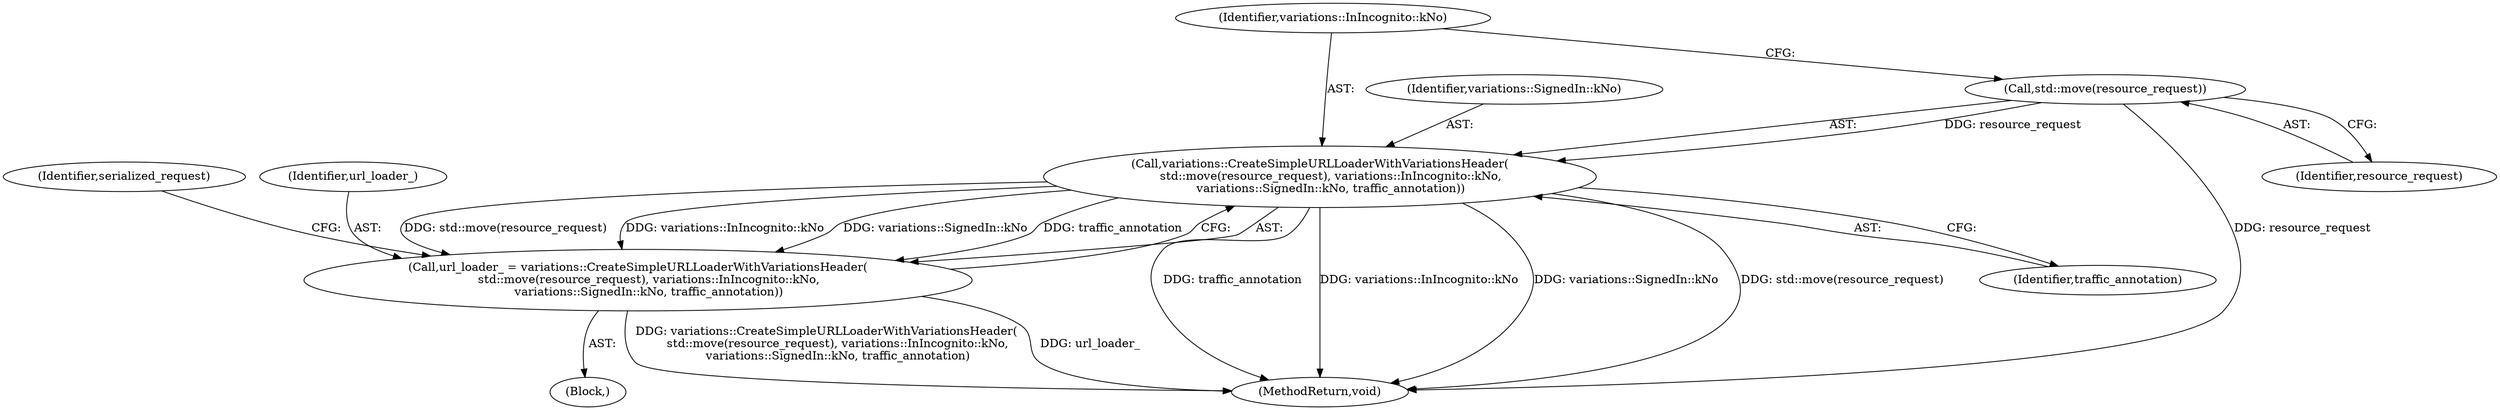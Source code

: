 digraph "0_Chrome_69b4b9ef7455753b12c3efe4eec71647e6fb1da1_5@API" {
"1000184" [label="(Call,std::move(resource_request))"];
"1000183" [label="(Call,variations::CreateSimpleURLLoaderWithVariationsHeader(\n      std::move(resource_request), variations::InIncognito::kNo,\n      variations::SignedIn::kNo, traffic_annotation))"];
"1000181" [label="(Call,url_loader_ = variations::CreateSimpleURLLoaderWithVariationsHeader(\n      std::move(resource_request), variations::InIncognito::kNo,\n      variations::SignedIn::kNo, traffic_annotation))"];
"1000181" [label="(Call,url_loader_ = variations::CreateSimpleURLLoaderWithVariationsHeader(\n      std::move(resource_request), variations::InIncognito::kNo,\n      variations::SignedIn::kNo, traffic_annotation))"];
"1000186" [label="(Identifier,variations::InIncognito::kNo)"];
"1000101" [label="(Block,)"];
"1000190" [label="(Identifier,serialized_request)"];
"1000184" [label="(Call,std::move(resource_request))"];
"1000185" [label="(Identifier,resource_request)"];
"1000206" [label="(MethodReturn,void)"];
"1000183" [label="(Call,variations::CreateSimpleURLLoaderWithVariationsHeader(\n      std::move(resource_request), variations::InIncognito::kNo,\n      variations::SignedIn::kNo, traffic_annotation))"];
"1000182" [label="(Identifier,url_loader_)"];
"1000188" [label="(Identifier,traffic_annotation)"];
"1000187" [label="(Identifier,variations::SignedIn::kNo)"];
"1000184" -> "1000183"  [label="AST: "];
"1000184" -> "1000185"  [label="CFG: "];
"1000185" -> "1000184"  [label="AST: "];
"1000186" -> "1000184"  [label="CFG: "];
"1000184" -> "1000206"  [label="DDG: resource_request"];
"1000184" -> "1000183"  [label="DDG: resource_request"];
"1000183" -> "1000181"  [label="AST: "];
"1000183" -> "1000188"  [label="CFG: "];
"1000186" -> "1000183"  [label="AST: "];
"1000187" -> "1000183"  [label="AST: "];
"1000188" -> "1000183"  [label="AST: "];
"1000181" -> "1000183"  [label="CFG: "];
"1000183" -> "1000206"  [label="DDG: traffic_annotation"];
"1000183" -> "1000206"  [label="DDG: variations::InIncognito::kNo"];
"1000183" -> "1000206"  [label="DDG: variations::SignedIn::kNo"];
"1000183" -> "1000206"  [label="DDG: std::move(resource_request)"];
"1000183" -> "1000181"  [label="DDG: std::move(resource_request)"];
"1000183" -> "1000181"  [label="DDG: variations::InIncognito::kNo"];
"1000183" -> "1000181"  [label="DDG: variations::SignedIn::kNo"];
"1000183" -> "1000181"  [label="DDG: traffic_annotation"];
"1000181" -> "1000101"  [label="AST: "];
"1000182" -> "1000181"  [label="AST: "];
"1000190" -> "1000181"  [label="CFG: "];
"1000181" -> "1000206"  [label="DDG: url_loader_"];
"1000181" -> "1000206"  [label="DDG: variations::CreateSimpleURLLoaderWithVariationsHeader(\n      std::move(resource_request), variations::InIncognito::kNo,\n      variations::SignedIn::kNo, traffic_annotation)"];
}
